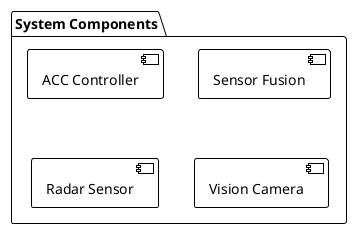 @startuml
!theme plain

package "System Components" {
  [ACC Controller]
  [Sensor Fusion]
  [Radar Sensor]
  [Vision Camera]
}


@enduml

